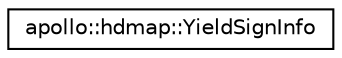 digraph "Graphical Class Hierarchy"
{
  edge [fontname="Helvetica",fontsize="10",labelfontname="Helvetica",labelfontsize="10"];
  node [fontname="Helvetica",fontsize="10",shape=record];
  rankdir="LR";
  Node1 [label="apollo::hdmap::YieldSignInfo",height=0.2,width=0.4,color="black", fillcolor="white", style="filled",URL="$classapollo_1_1hdmap_1_1YieldSignInfo.html"];
}

